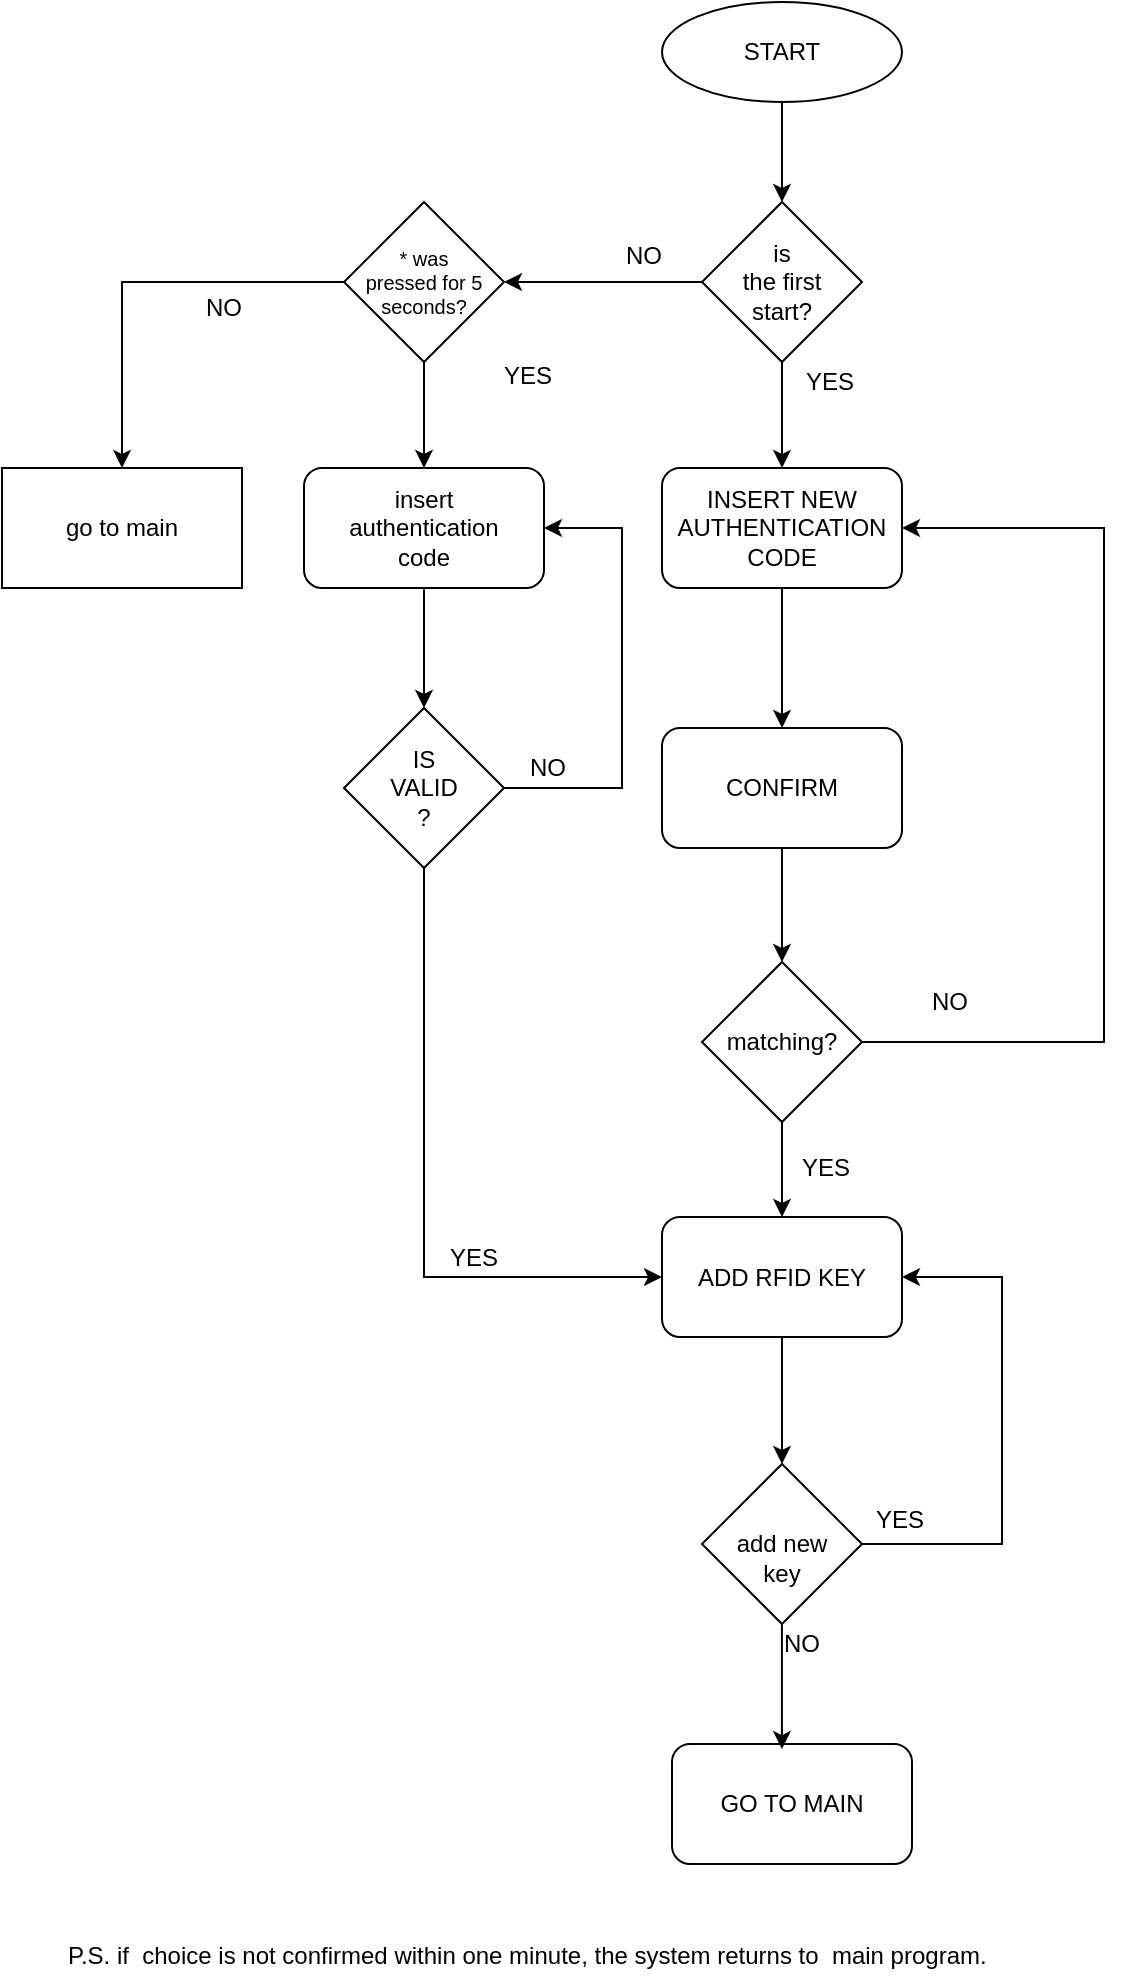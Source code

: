 <mxfile version="11.1.2" type="github"><diagram id="GzJ5kb_HZyxEJcBnKKYt" name="Page-1"><mxGraphModel dx="1185" dy="619" grid="1" gridSize="10" guides="1" tooltips="1" connect="1" arrows="1" fold="1" page="1" pageScale="1" pageWidth="827" pageHeight="1169" math="0" shadow="0"><root><mxCell id="0"/><mxCell id="1" parent="0"/><mxCell id="JQCsbGnRsWV4-WamZks8-3" style="edgeStyle=orthogonalEdgeStyle;rounded=0;orthogonalLoop=1;jettySize=auto;html=1;entryX=0.5;entryY=0;entryDx=0;entryDy=0;" parent="1" source="JQCsbGnRsWV4-WamZks8-1" target="JQCsbGnRsWV4-WamZks8-2" edge="1"><mxGeometry relative="1" as="geometry"/></mxCell><mxCell id="JQCsbGnRsWV4-WamZks8-1" value="START" style="ellipse;whiteSpace=wrap;html=1;" parent="1" vertex="1"><mxGeometry x="390" y="147" width="120" height="50" as="geometry"/></mxCell><mxCell id="JQCsbGnRsWV4-WamZks8-8" style="edgeStyle=orthogonalEdgeStyle;rounded=0;orthogonalLoop=1;jettySize=auto;html=1;exitX=0.5;exitY=1;exitDx=0;exitDy=0;entryX=0.5;entryY=0;entryDx=0;entryDy=0;" parent="1" source="JQCsbGnRsWV4-WamZks8-2" edge="1" target="JQCsbGnRsWV4-WamZks8-7"><mxGeometry relative="1" as="geometry"><mxPoint x="450" y="357" as="targetPoint"/></mxGeometry></mxCell><mxCell id="ACOr25gVCpzw2QxYrwrL-16" style="edgeStyle=orthogonalEdgeStyle;rounded=0;orthogonalLoop=1;jettySize=auto;html=1;entryX=1;entryY=0.5;entryDx=0;entryDy=0;" edge="1" parent="1" source="JQCsbGnRsWV4-WamZks8-2" target="ACOr25gVCpzw2QxYrwrL-15"><mxGeometry relative="1" as="geometry"/></mxCell><mxCell id="JQCsbGnRsWV4-WamZks8-2" value="&lt;div&gt;is &lt;br&gt;&lt;/div&gt;&lt;div&gt;the first &lt;br&gt;&lt;/div&gt;&lt;div&gt;start?&lt;/div&gt;" style="rhombus;whiteSpace=wrap;html=1;" parent="1" vertex="1"><mxGeometry x="410" y="247" width="80" height="80" as="geometry"/></mxCell><mxCell id="JQCsbGnRsWV4-WamZks8-4" value="go to main" style="rounded=0;whiteSpace=wrap;html=1;" parent="1" vertex="1"><mxGeometry x="60" y="380" width="120" height="60" as="geometry"/></mxCell><mxCell id="JQCsbGnRsWV4-WamZks8-6" value="NO" style="text;html=1;resizable=0;points=[];autosize=1;align=left;verticalAlign=top;spacingTop=-4;" parent="1" vertex="1"><mxGeometry x="370" y="264" width="30" height="20" as="geometry"/></mxCell><mxCell id="JQCsbGnRsWV4-WamZks8-11" style="edgeStyle=orthogonalEdgeStyle;rounded=0;orthogonalLoop=1;jettySize=auto;html=1;entryX=0.5;entryY=0;entryDx=0;entryDy=0;" parent="1" source="JQCsbGnRsWV4-WamZks8-7" target="ACOr25gVCpzw2QxYrwrL-12" edge="1"><mxGeometry relative="1" as="geometry"><mxPoint x="450" y="470" as="targetPoint"/></mxGeometry></mxCell><mxCell id="JQCsbGnRsWV4-WamZks8-7" value="&lt;div&gt;INSERT NEW&lt;/div&gt;&lt;div&gt;AUTHENTICATION&lt;/div&gt;&lt;div&gt;CODE&lt;/div&gt;" style="rounded=1;whiteSpace=wrap;html=1;" parent="1" vertex="1"><mxGeometry x="390" y="380" width="120" height="60" as="geometry"/></mxCell><mxCell id="JQCsbGnRsWV4-WamZks8-9" value="YES" style="text;html=1;resizable=0;points=[];autosize=1;align=left;verticalAlign=top;spacingTop=-4;" parent="1" vertex="1"><mxGeometry x="460" y="327" width="40" height="20" as="geometry"/></mxCell><mxCell id="ACOr25gVCpzw2QxYrwrL-34" style="edgeStyle=orthogonalEdgeStyle;rounded=0;orthogonalLoop=1;jettySize=auto;html=1;exitX=1;exitY=0.5;exitDx=0;exitDy=0;entryX=1;entryY=0.5;entryDx=0;entryDy=0;" edge="1" parent="1" source="JQCsbGnRsWV4-WamZks8-10" target="ACOr25gVCpzw2QxYrwrL-22"><mxGeometry relative="1" as="geometry"><Array as="points"><mxPoint x="370" y="540"/><mxPoint x="370" y="410"/></Array></mxGeometry></mxCell><mxCell id="ACOr25gVCpzw2QxYrwrL-39" style="edgeStyle=orthogonalEdgeStyle;rounded=0;orthogonalLoop=1;jettySize=auto;html=1;entryX=0;entryY=0.5;entryDx=0;entryDy=0;" edge="1" parent="1" source="JQCsbGnRsWV4-WamZks8-10" target="ACOr25gVCpzw2QxYrwrL-3"><mxGeometry relative="1" as="geometry"><Array as="points"><mxPoint x="271" y="785"/></Array></mxGeometry></mxCell><mxCell id="JQCsbGnRsWV4-WamZks8-10" value="&lt;div&gt;IS &lt;br&gt;&lt;/div&gt;&lt;div&gt;VALID&lt;br&gt;&lt;/div&gt;?" style="rhombus;whiteSpace=wrap;html=1;" parent="1" vertex="1"><mxGeometry x="231" y="500" width="80" height="80" as="geometry"/></mxCell><mxCell id="JQCsbGnRsWV4-WamZks8-13" value="NO" style="text;html=1;resizable=0;points=[];autosize=1;align=left;verticalAlign=top;spacingTop=-4;" parent="1" vertex="1"><mxGeometry x="322" y="520" width="30" height="20" as="geometry"/></mxCell><mxCell id="ACOr25gVCpzw2QxYrwrL-36" style="edgeStyle=orthogonalEdgeStyle;rounded=0;orthogonalLoop=1;jettySize=auto;html=1;entryX=0.5;entryY=0;entryDx=0;entryDy=0;" edge="1" parent="1" source="ACOr25gVCpzw2QxYrwrL-3" target="ACOr25gVCpzw2QxYrwrL-35"><mxGeometry relative="1" as="geometry"/></mxCell><mxCell id="ACOr25gVCpzw2QxYrwrL-3" value="ADD RFID KEY" style="rounded=1;whiteSpace=wrap;html=1;" vertex="1" parent="1"><mxGeometry x="390" y="754.5" width="120" height="60" as="geometry"/></mxCell><mxCell id="ACOr25gVCpzw2QxYrwrL-9" value="GO TO MAIN " style="rounded=1;whiteSpace=wrap;html=1;" vertex="1" parent="1"><mxGeometry x="395" y="1018" width="120" height="60" as="geometry"/></mxCell><mxCell id="ACOr25gVCpzw2QxYrwrL-44" style="edgeStyle=orthogonalEdgeStyle;rounded=0;orthogonalLoop=1;jettySize=auto;html=1;exitX=0.5;exitY=1;exitDx=0;exitDy=0;entryX=0.5;entryY=0;entryDx=0;entryDy=0;" edge="1" parent="1" source="ACOr25gVCpzw2QxYrwrL-12" target="ACOr25gVCpzw2QxYrwrL-43"><mxGeometry relative="1" as="geometry"/></mxCell><mxCell id="ACOr25gVCpzw2QxYrwrL-12" value="CONFIRM" style="rounded=1;whiteSpace=wrap;html=1;" vertex="1" parent="1"><mxGeometry x="390" y="510" width="120" height="60" as="geometry"/></mxCell><mxCell id="ACOr25gVCpzw2QxYrwrL-17" style="edgeStyle=orthogonalEdgeStyle;rounded=0;orthogonalLoop=1;jettySize=auto;html=1;entryX=0.5;entryY=0;entryDx=0;entryDy=0;" edge="1" parent="1" source="ACOr25gVCpzw2QxYrwrL-15" target="JQCsbGnRsWV4-WamZks8-4"><mxGeometry relative="1" as="geometry"/></mxCell><mxCell id="ACOr25gVCpzw2QxYrwrL-24" style="edgeStyle=orthogonalEdgeStyle;rounded=0;orthogonalLoop=1;jettySize=auto;html=1;entryX=0.5;entryY=0;entryDx=0;entryDy=0;" edge="1" parent="1" source="ACOr25gVCpzw2QxYrwrL-15" target="ACOr25gVCpzw2QxYrwrL-22"><mxGeometry relative="1" as="geometry"/></mxCell><mxCell id="ACOr25gVCpzw2QxYrwrL-15" value="&lt;div style=&quot;font-size: 10px&quot;&gt;&lt;font style=&quot;font-size: 10px&quot;&gt;* was &lt;br&gt;&lt;/font&gt;&lt;/div&gt;&lt;div style=&quot;font-size: 10px&quot;&gt;&lt;font style=&quot;font-size: 10px&quot;&gt;pressed for 5 seconds?&lt;/font&gt;&lt;/div&gt;" style="rhombus;whiteSpace=wrap;html=1;" vertex="1" parent="1"><mxGeometry x="231" y="247" width="80" height="80" as="geometry"/></mxCell><mxCell id="ACOr25gVCpzw2QxYrwrL-19" value="NO" style="text;html=1;resizable=0;points=[];autosize=1;align=left;verticalAlign=top;spacingTop=-4;" vertex="1" parent="1"><mxGeometry x="160" y="290" width="30" height="20" as="geometry"/></mxCell><mxCell id="ACOr25gVCpzw2QxYrwrL-20" value="YES" style="text;html=1;resizable=0;points=[];autosize=1;align=left;verticalAlign=top;spacingTop=-4;" vertex="1" parent="1"><mxGeometry x="309" y="324" width="40" height="20" as="geometry"/></mxCell><mxCell id="ACOr25gVCpzw2QxYrwrL-25" style="edgeStyle=orthogonalEdgeStyle;rounded=0;orthogonalLoop=1;jettySize=auto;html=1;entryX=0.5;entryY=0;entryDx=0;entryDy=0;" edge="1" parent="1" source="ACOr25gVCpzw2QxYrwrL-22" target="JQCsbGnRsWV4-WamZks8-10"><mxGeometry relative="1" as="geometry"/></mxCell><mxCell id="ACOr25gVCpzw2QxYrwrL-22" value="&lt;div&gt;insert &lt;br&gt;&lt;/div&gt;&lt;div&gt;authentication&lt;/div&gt;&lt;div&gt;code&lt;/div&gt;" style="rounded=1;whiteSpace=wrap;html=1;" vertex="1" parent="1"><mxGeometry x="211" y="380" width="120" height="60" as="geometry"/></mxCell><mxCell id="ACOr25gVCpzw2QxYrwrL-33" value="YES" style="text;html=1;resizable=0;points=[];autosize=1;align=left;verticalAlign=top;spacingTop=-4;" vertex="1" parent="1"><mxGeometry x="282" y="764.5" width="40" height="20" as="geometry"/></mxCell><mxCell id="ACOr25gVCpzw2QxYrwrL-37" style="edgeStyle=orthogonalEdgeStyle;rounded=0;orthogonalLoop=1;jettySize=auto;html=1;entryX=0.458;entryY=0.042;entryDx=0;entryDy=0;entryPerimeter=0;" edge="1" parent="1" source="ACOr25gVCpzw2QxYrwrL-35" target="ACOr25gVCpzw2QxYrwrL-9"><mxGeometry relative="1" as="geometry"/></mxCell><mxCell id="ACOr25gVCpzw2QxYrwrL-38" style="edgeStyle=orthogonalEdgeStyle;rounded=0;orthogonalLoop=1;jettySize=auto;html=1;entryX=1;entryY=0.5;entryDx=0;entryDy=0;" edge="1" parent="1" source="ACOr25gVCpzw2QxYrwrL-35" target="ACOr25gVCpzw2QxYrwrL-3"><mxGeometry relative="1" as="geometry"><Array as="points"><mxPoint x="560" y="918"/><mxPoint x="560" y="785"/></Array></mxGeometry></mxCell><mxCell id="ACOr25gVCpzw2QxYrwrL-35" value="&lt;div&gt;&lt;br&gt;&lt;/div&gt;&lt;div&gt;add new&lt;/div&gt;&lt;div&gt;key&lt;br&gt;&lt;/div&gt;" style="rhombus;whiteSpace=wrap;html=1;" vertex="1" parent="1"><mxGeometry x="410" y="878" width="80" height="80" as="geometry"/></mxCell><mxCell id="ACOr25gVCpzw2QxYrwrL-40" value="YES" style="text;html=1;resizable=0;points=[];autosize=1;align=left;verticalAlign=top;spacingTop=-4;" vertex="1" parent="1"><mxGeometry x="495" y="895.5" width="40" height="20" as="geometry"/></mxCell><mxCell id="ACOr25gVCpzw2QxYrwrL-41" value="NO" style="text;html=1;resizable=0;points=[];autosize=1;align=left;verticalAlign=top;spacingTop=-4;" vertex="1" parent="1"><mxGeometry x="449" y="958" width="30" height="20" as="geometry"/></mxCell><mxCell id="ACOr25gVCpzw2QxYrwrL-42" value="P.S. if&amp;nbsp; choice is not confirmed within one minute, the system returns to&amp;nbsp; main program." style="text;html=1;resizable=0;points=[];autosize=1;align=left;verticalAlign=top;spacingTop=-4;" vertex="1" parent="1"><mxGeometry x="91" y="1114" width="490" height="20" as="geometry"/></mxCell><mxCell id="ACOr25gVCpzw2QxYrwrL-45" style="edgeStyle=orthogonalEdgeStyle;rounded=0;orthogonalLoop=1;jettySize=auto;html=1;exitX=1;exitY=0.5;exitDx=0;exitDy=0;entryX=1;entryY=0.5;entryDx=0;entryDy=0;" edge="1" parent="1" source="ACOr25gVCpzw2QxYrwrL-43" target="JQCsbGnRsWV4-WamZks8-7"><mxGeometry relative="1" as="geometry"><Array as="points"><mxPoint x="611" y="667"/><mxPoint x="611" y="410"/></Array></mxGeometry></mxCell><mxCell id="ACOr25gVCpzw2QxYrwrL-47" style="edgeStyle=orthogonalEdgeStyle;rounded=0;orthogonalLoop=1;jettySize=auto;html=1;exitX=0.5;exitY=1;exitDx=0;exitDy=0;entryX=0.5;entryY=0;entryDx=0;entryDy=0;" edge="1" parent="1" source="ACOr25gVCpzw2QxYrwrL-43" target="ACOr25gVCpzw2QxYrwrL-3"><mxGeometry relative="1" as="geometry"/></mxCell><mxCell id="ACOr25gVCpzw2QxYrwrL-43" value="matching?" style="rhombus;whiteSpace=wrap;html=1;" vertex="1" parent="1"><mxGeometry x="410" y="627" width="80" height="80" as="geometry"/></mxCell><mxCell id="ACOr25gVCpzw2QxYrwrL-46" value="NO" style="text;html=1;resizable=0;points=[];autosize=1;align=left;verticalAlign=top;spacingTop=-4;" vertex="1" parent="1"><mxGeometry x="523" y="637" width="30" height="20" as="geometry"/></mxCell><mxCell id="ACOr25gVCpzw2QxYrwrL-48" value="YES" style="text;html=1;resizable=0;points=[];autosize=1;align=left;verticalAlign=top;spacingTop=-4;" vertex="1" parent="1"><mxGeometry x="458" y="720" width="40" height="20" as="geometry"/></mxCell></root></mxGraphModel></diagram></mxfile>